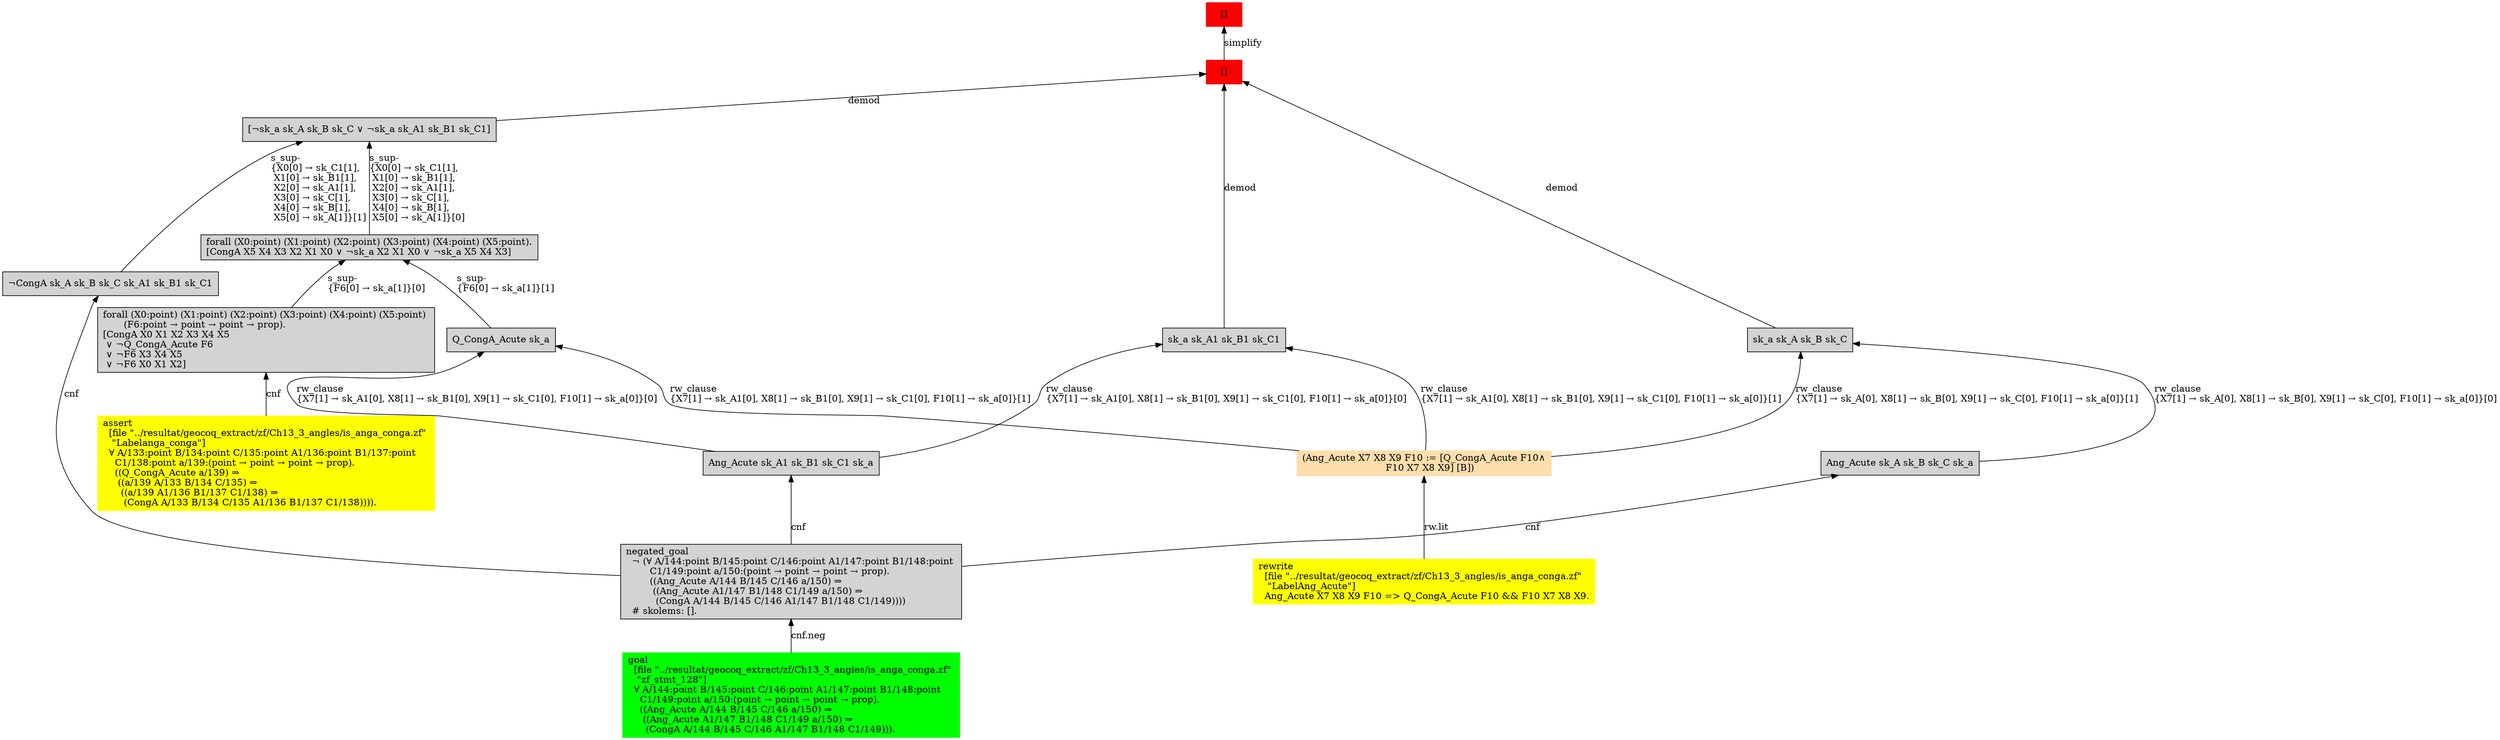 digraph "unsat_graph" {
  vertex_0 [color=red, label="[]", shape=box, style=filled];
  vertex_0 -> vertex_1 [label="simplify", dir="back"];
  vertex_1 [color=red, label="[]", shape=box, style=filled];
  vertex_1 -> vertex_2 [label="demod", dir="back"];
  vertex_2 [shape=box, label="sk_a sk_A1 sk_B1 sk_C1\l", style=filled];
  vertex_2 -> vertex_3 [label="rw_clause\l\{X7[1] → sk_A1[0], X8[1] → sk_B1[0], X9[1] → sk_C1[0], F10[1] → sk_a[0]\}[1]\l", dir="back"];
  vertex_3 [color=navajowhite, shape=box, label="(Ang_Acute X7 X8 X9 F10 := [Q_CongA_Acute F10∧\l                            F10 X7 X8 X9] [B])\l", style=filled];
  vertex_3 -> vertex_4 [label="rw.lit", dir="back"];
  vertex_4 [color=yellow, shape=box, label="rewrite\l  [file \"../resultat/geocoq_extract/zf/Ch13_3_angles/is_anga_conga.zf\" \l   \"LabelAng_Acute\"]\l  Ang_Acute X7 X8 X9 F10 =\> Q_CongA_Acute F10 && F10 X7 X8 X9.\l", style=filled];
  vertex_2 -> vertex_5 [label="rw_clause\l\{X7[1] → sk_A1[0], X8[1] → sk_B1[0], X9[1] → sk_C1[0], F10[1] → sk_a[0]\}[0]\l", dir="back"];
  vertex_5 [shape=box, label="Ang_Acute sk_A1 sk_B1 sk_C1 sk_a\l", style=filled];
  vertex_5 -> vertex_6 [label="cnf", dir="back"];
  vertex_6 [shape=box, label="negated_goal\l  ¬ (∀ A/144:point B/145:point C/146:point A1/147:point B1/148:point \l        C1/149:point a/150:(point → point → point → prop).\l        ((Ang_Acute A/144 B/145 C/146 a/150) ⇒\l         ((Ang_Acute A1/147 B1/148 C1/149 a/150) ⇒\l          (CongA A/144 B/145 C/146 A1/147 B1/148 C1/149))))\l  # skolems: [].\l", style=filled];
  vertex_6 -> vertex_7 [label="cnf.neg", dir="back"];
  vertex_7 [color=green, shape=box, label="goal\l  [file \"../resultat/geocoq_extract/zf/Ch13_3_angles/is_anga_conga.zf\" \l   \"zf_stmt_128\"]\l  ∀ A/144:point B/145:point C/146:point A1/147:point B1/148:point \l    C1/149:point a/150:(point → point → point → prop).\l    ((Ang_Acute A/144 B/145 C/146 a/150) ⇒\l     ((Ang_Acute A1/147 B1/148 C1/149 a/150) ⇒\l      (CongA A/144 B/145 C/146 A1/147 B1/148 C1/149))).\l", style=filled];
  vertex_1 -> vertex_8 [label="demod", dir="back"];
  vertex_8 [shape=box, label="sk_a sk_A sk_B sk_C\l", style=filled];
  vertex_8 -> vertex_3 [label="rw_clause\l\{X7[1] → sk_A[0], X8[1] → sk_B[0], X9[1] → sk_C[0], F10[1] → sk_a[0]\}[1]\l", dir="back"];
  vertex_8 -> vertex_9 [label="rw_clause\l\{X7[1] → sk_A[0], X8[1] → sk_B[0], X9[1] → sk_C[0], F10[1] → sk_a[0]\}[0]\l", dir="back"];
  vertex_9 [shape=box, label="Ang_Acute sk_A sk_B sk_C sk_a\l", style=filled];
  vertex_9 -> vertex_6 [label="cnf", dir="back"];
  vertex_1 -> vertex_10 [label="demod", dir="back"];
  vertex_10 [shape=box, label="[¬sk_a sk_A sk_B sk_C ∨ ¬sk_a sk_A1 sk_B1 sk_C1]\l", style=filled];
  vertex_10 -> vertex_11 [label="s_sup-\l\{X0[0] → sk_C1[1], \l X1[0] → sk_B1[1], \l X2[0] → sk_A1[1], \l X3[0] → sk_C[1], \l X4[0] → sk_B[1], \l X5[0] → sk_A[1]\}[1]\l", dir="back"];
  vertex_11 [shape=box, label="¬CongA sk_A sk_B sk_C sk_A1 sk_B1 sk_C1\l", style=filled];
  vertex_11 -> vertex_6 [label="cnf", dir="back"];
  vertex_10 -> vertex_12 [label="s_sup-\l\{X0[0] → sk_C1[1], \l X1[0] → sk_B1[1], \l X2[0] → sk_A1[1], \l X3[0] → sk_C[1], \l X4[0] → sk_B[1], \l X5[0] → sk_A[1]\}[0]\l", dir="back"];
  vertex_12 [shape=box, label="forall (X0:point) (X1:point) (X2:point) (X3:point) (X4:point) (X5:point).\l[CongA X5 X4 X3 X2 X1 X0 ∨ ¬sk_a X2 X1 X0 ∨ ¬sk_a X5 X4 X3]\l", style=filled];
  vertex_12 -> vertex_13 [label="s_sup-\l\{F6[0] → sk_a[1]\}[0]\l", dir="back"];
  vertex_13 [shape=box, label="forall (X0:point) (X1:point) (X2:point) (X3:point) (X4:point) (X5:point) \l       (F6:point → point → point → prop).\l[CongA X0 X1 X2 X3 X4 X5\l ∨ ¬Q_CongA_Acute F6\l ∨ ¬F6 X3 X4 X5\l ∨ ¬F6 X0 X1 X2]\l", style=filled];
  vertex_13 -> vertex_14 [label="cnf", dir="back"];
  vertex_14 [color=yellow, shape=box, label="assert\l  [file \"../resultat/geocoq_extract/zf/Ch13_3_angles/is_anga_conga.zf\" \l   \"Labelanga_conga\"]\l  ∀ A/133:point B/134:point C/135:point A1/136:point B1/137:point \l    C1/138:point a/139:(point → point → point → prop).\l    ((Q_CongA_Acute a/139) ⇒\l     ((a/139 A/133 B/134 C/135) ⇒\l      ((a/139 A1/136 B1/137 C1/138) ⇒\l       (CongA A/133 B/134 C/135 A1/136 B1/137 C1/138)))).\l", style=filled];
  vertex_12 -> vertex_15 [label="s_sup-\l\{F6[0] → sk_a[1]\}[1]\l", dir="back"];
  vertex_15 [shape=box, label="Q_CongA_Acute sk_a\l", style=filled];
  vertex_15 -> vertex_3 [label="rw_clause\l\{X7[1] → sk_A1[0], X8[1] → sk_B1[0], X9[1] → sk_C1[0], F10[1] → sk_a[0]\}[1]\l", dir="back"];
  vertex_15 -> vertex_5 [label="rw_clause\l\{X7[1] → sk_A1[0], X8[1] → sk_B1[0], X9[1] → sk_C1[0], F10[1] → sk_a[0]\}[0]\l", dir="back"];
  }


